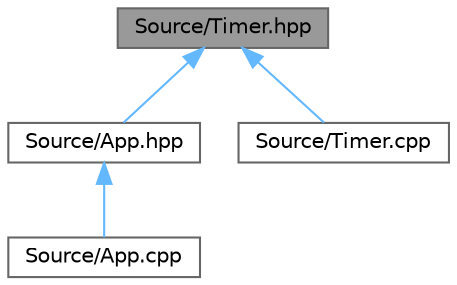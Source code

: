 digraph "Source/Timer.hpp"
{
 // INTERACTIVE_SVG=YES
 // LATEX_PDF_SIZE
  bgcolor="transparent";
  edge [fontname=Helvetica,fontsize=10,labelfontname=Helvetica,labelfontsize=10];
  node [fontname=Helvetica,fontsize=10,shape=box,height=0.2,width=0.4];
  Node1 [label="Source/Timer.hpp",height=0.2,width=0.4,color="gray40", fillcolor="grey60", style="filled", fontcolor="black",tooltip=" "];
  Node1 -> Node2 [dir="back",color="steelblue1",style="solid"];
  Node2 [label="Source/App.hpp",height=0.2,width=0.4,color="grey40", fillcolor="white", style="filled",URL="$_app_8hpp.html",tooltip=" "];
  Node2 -> Node3 [dir="back",color="steelblue1",style="solid"];
  Node3 [label="Source/App.cpp",height=0.2,width=0.4,color="grey40", fillcolor="white", style="filled",URL="$_app_8cpp.html",tooltip=" "];
  Node1 -> Node4 [dir="back",color="steelblue1",style="solid"];
  Node4 [label="Source/Timer.cpp",height=0.2,width=0.4,color="grey40", fillcolor="white", style="filled",URL="$_timer_8cpp.html",tooltip=" "];
}

